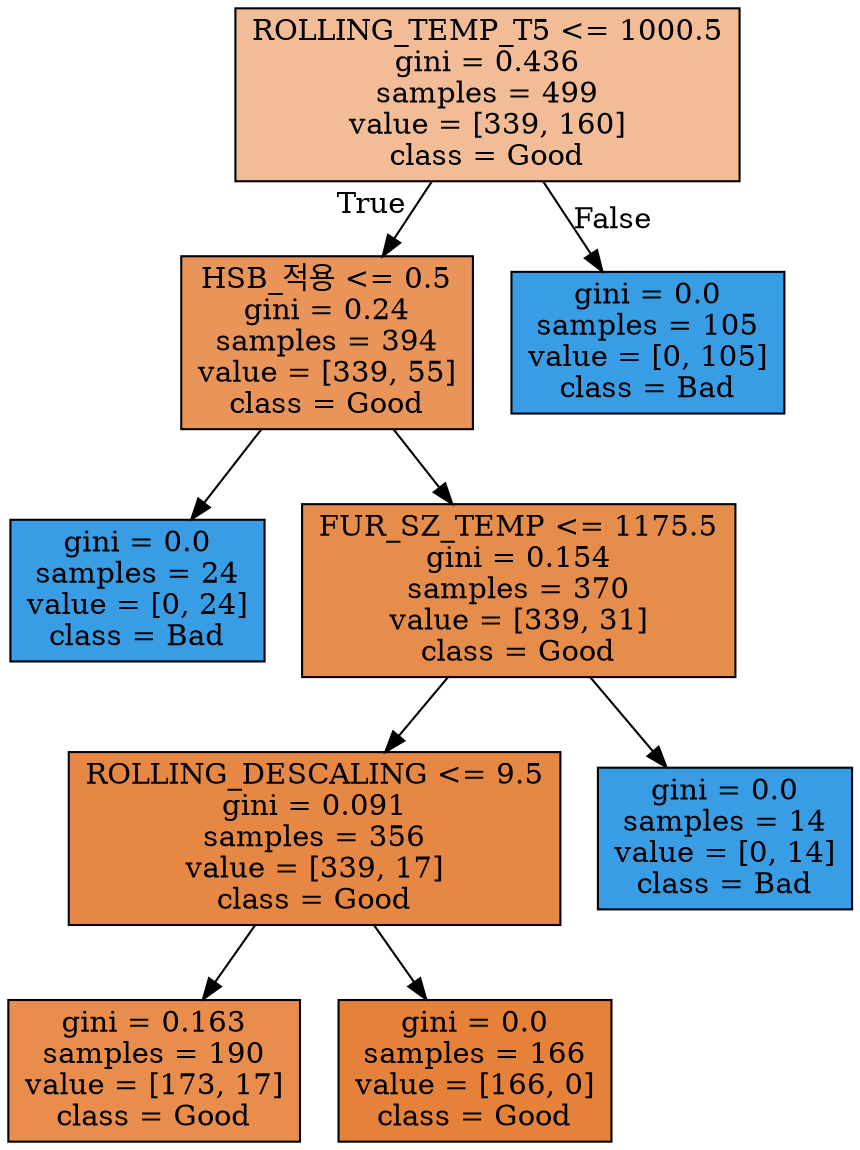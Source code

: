 digraph Tree {
node [shape=box, style="filled", color="black"] ;
0 [label="ROLLING_TEMP_T5 <= 1000.5\ngini = 0.436\nsamples = 499\nvalue = [339, 160]\nclass = Good", fillcolor="#f1bc96"] ;
1 [label="HSB_적용 <= 0.5\ngini = 0.24\nsamples = 394\nvalue = [339, 55]\nclass = Good", fillcolor="#e99559"] ;
0 -> 1 [labeldistance=2.5, labelangle=45, headlabel="True"] ;
2 [label="gini = 0.0\nsamples = 24\nvalue = [0, 24]\nclass = Bad", fillcolor="#399de5"] ;
1 -> 2 ;
3 [label="FUR_SZ_TEMP <= 1175.5\ngini = 0.154\nsamples = 370\nvalue = [339, 31]\nclass = Good", fillcolor="#e78d4b"] ;
1 -> 3 ;
4 [label="ROLLING_DESCALING <= 9.5\ngini = 0.091\nsamples = 356\nvalue = [339, 17]\nclass = Good", fillcolor="#e68743"] ;
3 -> 4 ;
5 [label="gini = 0.163\nsamples = 190\nvalue = [173, 17]\nclass = Good", fillcolor="#e88d4c"] ;
4 -> 5 ;
6 [label="gini = 0.0\nsamples = 166\nvalue = [166, 0]\nclass = Good", fillcolor="#e58139"] ;
4 -> 6 ;
7 [label="gini = 0.0\nsamples = 14\nvalue = [0, 14]\nclass = Bad", fillcolor="#399de5"] ;
3 -> 7 ;
8 [label="gini = 0.0\nsamples = 105\nvalue = [0, 105]\nclass = Bad", fillcolor="#399de5"] ;
0 -> 8 [labeldistance=2.5, labelangle=-45, headlabel="False"] ;
}